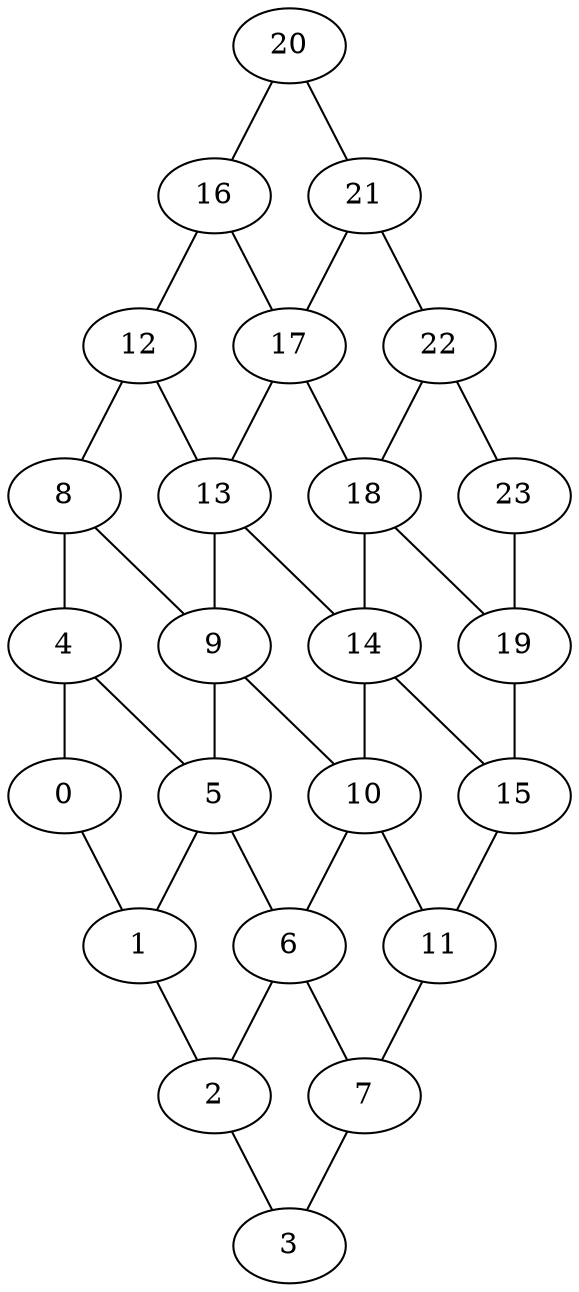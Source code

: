 graph {
	0
	1
	2
	3
	4
	5
	6
	7
	8
	9
	10
	11
	12
	13
	14
	15
	16
	17
	18
	19
	20
	21
	22
	23
	0 -- 1
	1 -- 2
	2 -- 3
	4 -- 5
	4 -- 0
	5 -- 6
	5 -- 1
	6 -- 7
	6 -- 2
	7 -- 3
	8 -- 9
	8 -- 4
	9 -- 10
	9 -- 5
	10 -- 11
	10 -- 6
	11 -- 7
	12 -- 13
	12 -- 8
	13 -- 14
	13 -- 9
	14 -- 15
	14 -- 10
	15 -- 11
	16 -- 17
	16 -- 12
	17 -- 18
	17 -- 13
	18 -- 19
	18 -- 14
	19 -- 15
	20 -- 21
	20 -- 16
	21 -- 22
	21 -- 17
	22 -- 23
	22 -- 18
	23 -- 19
}